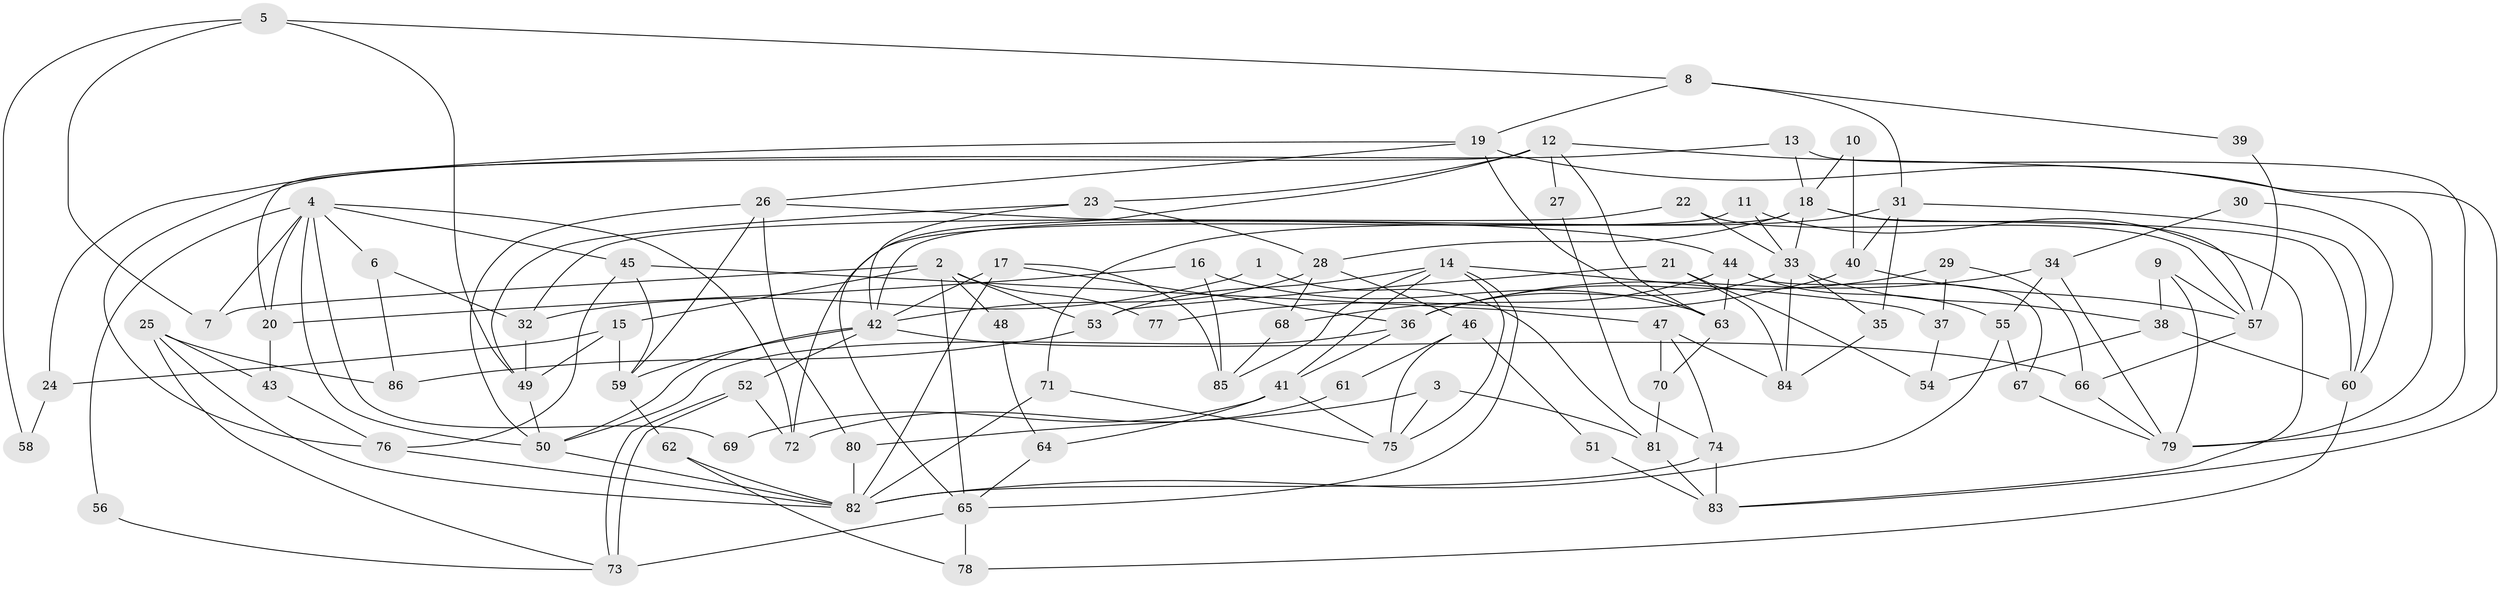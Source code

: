 // coarse degree distribution, {8: 0.057692307692307696, 5: 0.19230769230769232, 2: 0.11538461538461539, 4: 0.3076923076923077, 3: 0.07692307692307693, 6: 0.09615384615384616, 7: 0.07692307692307693, 9: 0.038461538461538464, 10: 0.019230769230769232, 12: 0.019230769230769232}
// Generated by graph-tools (version 1.1) at 2025/37/03/04/25 23:37:03]
// undirected, 86 vertices, 172 edges
graph export_dot {
  node [color=gray90,style=filled];
  1;
  2;
  3;
  4;
  5;
  6;
  7;
  8;
  9;
  10;
  11;
  12;
  13;
  14;
  15;
  16;
  17;
  18;
  19;
  20;
  21;
  22;
  23;
  24;
  25;
  26;
  27;
  28;
  29;
  30;
  31;
  32;
  33;
  34;
  35;
  36;
  37;
  38;
  39;
  40;
  41;
  42;
  43;
  44;
  45;
  46;
  47;
  48;
  49;
  50;
  51;
  52;
  53;
  54;
  55;
  56;
  57;
  58;
  59;
  60;
  61;
  62;
  63;
  64;
  65;
  66;
  67;
  68;
  69;
  70;
  71;
  72;
  73;
  74;
  75;
  76;
  77;
  78;
  79;
  80;
  81;
  82;
  83;
  84;
  85;
  86;
  1 -- 32;
  1 -- 81;
  2 -- 65;
  2 -- 7;
  2 -- 15;
  2 -- 48;
  2 -- 53;
  2 -- 77;
  3 -- 75;
  3 -- 80;
  3 -- 81;
  4 -- 50;
  4 -- 20;
  4 -- 6;
  4 -- 7;
  4 -- 45;
  4 -- 56;
  4 -- 69;
  4 -- 72;
  5 -- 49;
  5 -- 8;
  5 -- 7;
  5 -- 58;
  6 -- 86;
  6 -- 32;
  8 -- 19;
  8 -- 31;
  8 -- 39;
  9 -- 38;
  9 -- 57;
  9 -- 79;
  10 -- 18;
  10 -- 40;
  11 -- 72;
  11 -- 33;
  11 -- 83;
  12 -- 63;
  12 -- 20;
  12 -- 23;
  12 -- 27;
  12 -- 65;
  12 -- 79;
  13 -- 18;
  13 -- 79;
  13 -- 76;
  14 -- 85;
  14 -- 53;
  14 -- 37;
  14 -- 41;
  14 -- 65;
  14 -- 75;
  15 -- 59;
  15 -- 24;
  15 -- 49;
  16 -- 85;
  16 -- 63;
  16 -- 20;
  17 -- 42;
  17 -- 36;
  17 -- 82;
  17 -- 85;
  18 -- 33;
  18 -- 60;
  18 -- 28;
  18 -- 42;
  18 -- 57;
  19 -- 26;
  19 -- 83;
  19 -- 24;
  19 -- 63;
  20 -- 43;
  21 -- 84;
  21 -- 54;
  21 -- 53;
  22 -- 57;
  22 -- 32;
  22 -- 33;
  23 -- 42;
  23 -- 28;
  23 -- 49;
  24 -- 58;
  25 -- 73;
  25 -- 82;
  25 -- 43;
  25 -- 86;
  26 -- 59;
  26 -- 50;
  26 -- 44;
  26 -- 80;
  27 -- 74;
  28 -- 42;
  28 -- 46;
  28 -- 68;
  29 -- 36;
  29 -- 66;
  29 -- 37;
  30 -- 60;
  30 -- 34;
  31 -- 71;
  31 -- 35;
  31 -- 40;
  31 -- 60;
  32 -- 49;
  33 -- 36;
  33 -- 35;
  33 -- 38;
  33 -- 84;
  34 -- 55;
  34 -- 79;
  34 -- 36;
  35 -- 84;
  36 -- 50;
  36 -- 41;
  37 -- 54;
  38 -- 60;
  38 -- 54;
  39 -- 57;
  40 -- 57;
  40 -- 77;
  41 -- 64;
  41 -- 69;
  41 -- 75;
  42 -- 50;
  42 -- 52;
  42 -- 59;
  42 -- 66;
  43 -- 76;
  44 -- 55;
  44 -- 63;
  44 -- 67;
  44 -- 68;
  45 -- 76;
  45 -- 47;
  45 -- 59;
  46 -- 75;
  46 -- 51;
  46 -- 61;
  47 -- 70;
  47 -- 74;
  47 -- 84;
  48 -- 64;
  49 -- 50;
  50 -- 82;
  51 -- 83;
  52 -- 73;
  52 -- 73;
  52 -- 72;
  53 -- 86;
  55 -- 82;
  55 -- 67;
  56 -- 73;
  57 -- 66;
  59 -- 62;
  60 -- 78;
  61 -- 72;
  62 -- 82;
  62 -- 78;
  63 -- 70;
  64 -- 65;
  65 -- 73;
  65 -- 78;
  66 -- 79;
  67 -- 79;
  68 -- 85;
  70 -- 81;
  71 -- 82;
  71 -- 75;
  74 -- 82;
  74 -- 83;
  76 -- 82;
  80 -- 82;
  81 -- 83;
}

